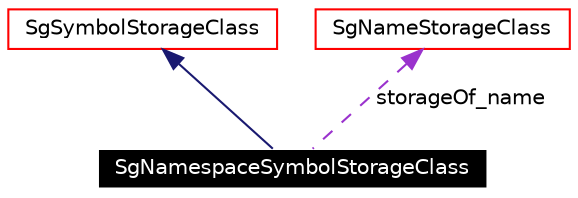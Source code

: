 digraph G
{
  edge [fontname="Helvetica",fontsize=10,labelfontname="Helvetica",labelfontsize=10];
  node [fontname="Helvetica",fontsize=10,shape=record];
  Node1 [label="SgNamespaceSymbolStorageClass",height=0.2,width=0.4,color="white", fillcolor="black", style="filled" fontcolor="white"];
  Node2 -> Node1 [dir=back,color="midnightblue",fontsize=10,style="solid",fontname="Helvetica"];
  Node2 [label="SgSymbolStorageClass",height=0.2,width=0.4,color="red",URL="$classSgSymbolStorageClass.html"];
  Node3 -> Node1 [dir=back,color="darkorchid3",fontsize=10,style="dashed",label="storageOf_name",fontname="Helvetica"];
  Node3 [label="SgNameStorageClass",height=0.2,width=0.4,color="red",URL="$classSgNameStorageClass.html"];
}
